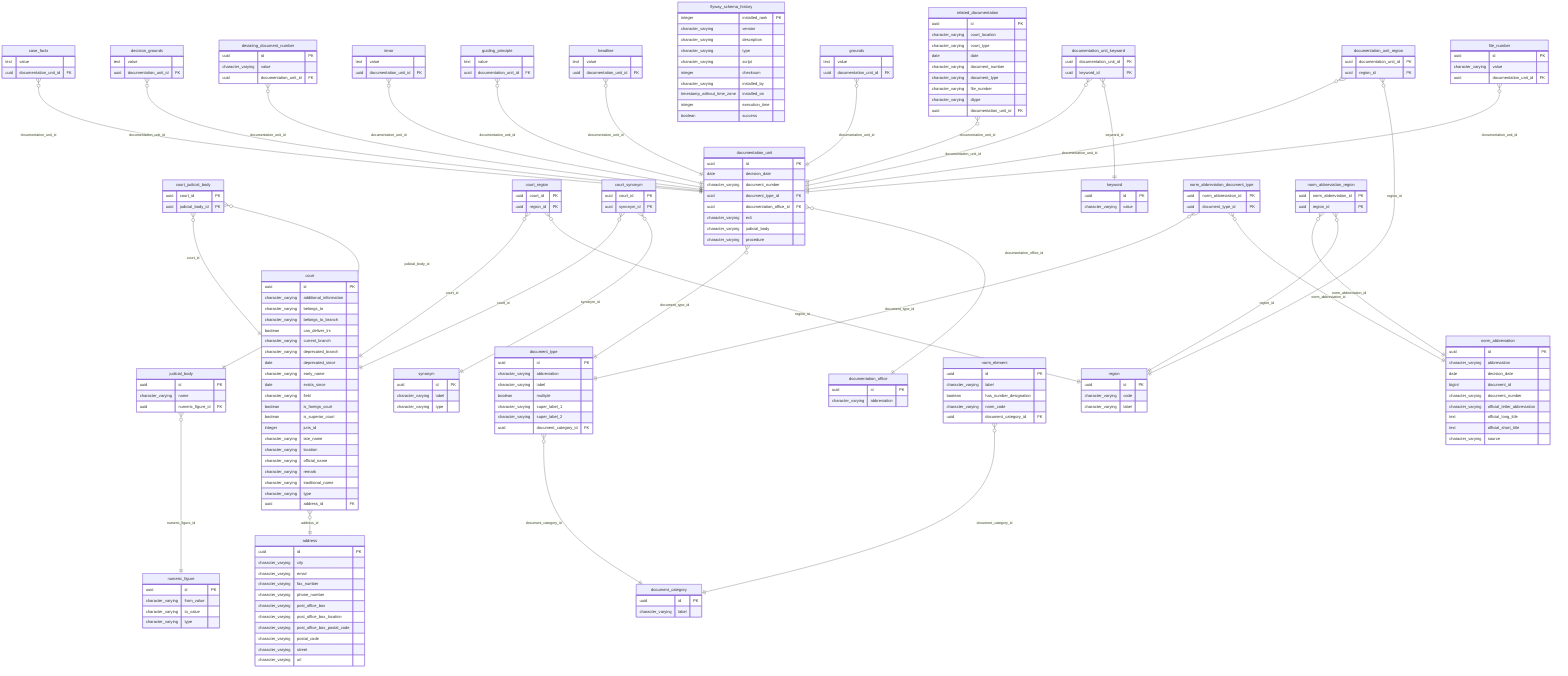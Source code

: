 erDiagram
    address {
        uuid id PK
        character_varying city 
        character_varying email 
        character_varying fax_number 
        character_varying phone_number 
        character_varying post_office_box 
        character_varying post_office_box_location 
        character_varying post_office_box_postal_code 
        character_varying postal_code 
        character_varying street 
        character_varying url 
    }

    case_facts {
        text value 
        uuid documentation_unit_id FK
    }

    court {
        uuid id PK
        character_varying additional_information 
        character_varying belongs_to 
        character_varying belongs_to_branch 
        boolean can_deliver_lrs 
        character_varying current_branch 
        character_varying deprecated_branch 
        date deprecated_since 
        character_varying early_name 
        date exists_since 
        character_varying field 
        boolean is_foreign_court 
        boolean is_superior_court 
        integer juris_id 
        character_varying late_name 
        character_varying location 
        character_varying official_name 
        character_varying remark 
        character_varying traditional_name 
        character_varying type 
        uuid address_id FK
    }

    court_judicial_body {
        uuid court_id PK
        uuid judicial_body_id PK
    }

    court_region {
        uuid court_id PK
        uuid region_id PK
    }

    court_synonym {
        uuid court_id PK
        uuid synonym_id PK
    }

    decision_grounds {
        text value 
        uuid documentation_unit_id FK
    }

    deviating_document_number {
        uuid id PK
        character_varying value 
        uuid documentation_unit_id FK
    }

    document_category {
        uuid id PK
        character_varying label 
    }

    document_type {
        uuid id PK
        character_varying abbreviation 
        character_varying label 
        boolean multiple 
        character_varying super_label_1 
        character_varying super_label_2 
        uuid document_category_id FK
    }

    documentation_office {
        uuid id PK
        character_varying abbreviation 
    }

    documentation_unit {
        uuid id PK
        date decision_date 
        character_varying document_number 
        uuid document_type_id FK
        uuid documentation_office_id FK
        character_varying ecli 
        character_varying judicial_body 
        character_varying procedure 
    }

    documentation_unit_keyword {
        uuid documentation_unit_id PK
        uuid keyword_id PK
    }

    documentation_unit_region {
        uuid documentation_unit_id PK
        uuid region_id PK
    }

    file_number {
        uuid id PK
        character_varying value 
        uuid documentation_unit_id FK
    }

    flyway_schema_history {
        integer installed_rank PK
        character_varying version 
        character_varying description 
        character_varying type 
        character_varying script 
        integer checksum 
        character_varying installed_by 
        timestamp_without_time_zone installed_on 
        integer execution_time 
        boolean success 
    }

    grounds {
        text value 
        uuid documentation_unit_id FK
    }

    guiding_principle {
        text value 
        uuid documentation_unit_id FK
    }

    headline {
        text value 
        uuid documentation_unit_id FK
    }

    judicial_body {
        uuid id PK
        character_varying name 
        uuid numeric_figure_id FK
    }

    keyword {
        uuid id PK
        character_varying value 
    }

    norm_abbreviation {
        uuid id PK
        character_varying abbreviation 
        date decision_date 
        bigint document_id 
        character_varying document_number 
        character_varying official_letter_abbreviation 
        text official_long_title 
        text official_short_title 
        character_varying source 
    }

    norm_abbreviation_document_type {
        uuid norm_abbreviation_id PK
        uuid document_type_id PK
    }

    norm_abbreviation_region {
        uuid norm_abbreviation_id PK
        uuid region_id PK
    }

    norm_element {
        uuid id PK
        character_varying label 
        boolean has_number_designation 
        character_varying norm_code 
        uuid document_category_id FK
    }

    numeric_figure {
        uuid id PK
        character_varying from_value 
        character_varying to_value 
        character_varying type 
    }

    region {
        uuid id PK
        character_varying code 
        character_varying label 
    }

    related_documentation {
        uuid id PK
        character_varying court_location 
        character_varying court_type 
        date date 
        character_varying document_number 
        character_varying document_type 
        character_varying file_number 
        character_varying dtype 
        uuid documentation_unit_id FK
    }

    synonym {
        uuid id PK
        character_varying label 
        character_varying type 
    }

    tenor {
        text value 
        uuid documentation_unit_id FK
    }

    court }o--|| address : "address_id"
    case_facts }o--|| documentation_unit : "documentation_unit_id"
    court_synonym }o--|| court : "court_id"
    court_region }o--|| court : "court_id"
    court_judicial_body }o--|| court : "court_id"
    court_judicial_body }o--|| judicial_body : "judicial_body_id"
    court_region }o--|| region : "region_id"
    court_synonym }o--|| synonym : "synonym_id"
    decision_grounds }o--|| documentation_unit : "documentation_unit_id"
    deviating_document_number }o--|| documentation_unit : "documentation_unit_id"
    norm_element }o--|| document_category : "document_category_id"
    document_type }o--|| document_category : "document_category_id"
    norm_abbreviation_document_type }o--|| document_type : "document_type_id"
    documentation_unit }o--|| document_type : "document_type_id"
    documentation_unit }o--|| documentation_office : "documentation_office_id"
    tenor }o--|| documentation_unit : "documentation_unit_id"
    guiding_principle }o--|| documentation_unit : "documentation_unit_id"
    headline }o--|| documentation_unit : "documentation_unit_id"
    grounds }o--|| documentation_unit : "documentation_unit_id"
    related_documentation }o--|| documentation_unit : "documentation_unit_id"
    documentation_unit_region }o--|| documentation_unit : "documentation_unit_id"
    documentation_unit_keyword }o--|| documentation_unit : "documentation_unit_id"
    file_number }o--|| documentation_unit : "documentation_unit_id"
    documentation_unit_keyword }o--|| keyword : "keyword_id"
    documentation_unit_region }o--|| region : "region_id"
    judicial_body }o--|| numeric_figure : "numeric_figure_id"
    norm_abbreviation_document_type }o--|| norm_abbreviation : "norm_abbreviation_id"
    norm_abbreviation_region }o--|| norm_abbreviation : "norm_abbreviation_id"
    norm_abbreviation_region }o--|| region : "region_id"